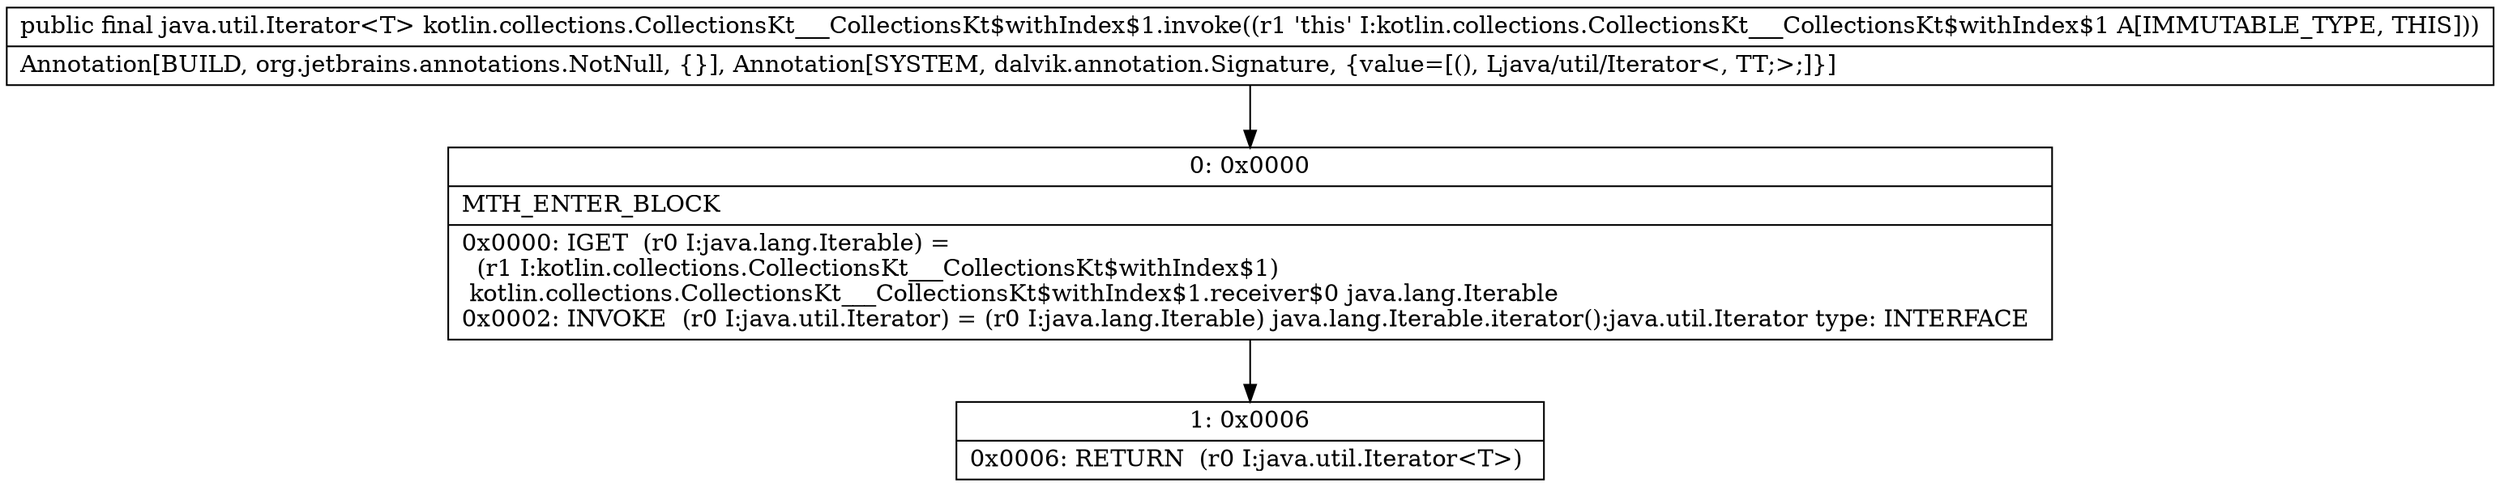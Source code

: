 digraph "CFG forkotlin.collections.CollectionsKt___CollectionsKt$withIndex$1.invoke()Ljava\/util\/Iterator;" {
Node_0 [shape=record,label="{0\:\ 0x0000|MTH_ENTER_BLOCK\l|0x0000: IGET  (r0 I:java.lang.Iterable) = \l  (r1 I:kotlin.collections.CollectionsKt___CollectionsKt$withIndex$1)\l kotlin.collections.CollectionsKt___CollectionsKt$withIndex$1.receiver$0 java.lang.Iterable \l0x0002: INVOKE  (r0 I:java.util.Iterator) = (r0 I:java.lang.Iterable) java.lang.Iterable.iterator():java.util.Iterator type: INTERFACE \l}"];
Node_1 [shape=record,label="{1\:\ 0x0006|0x0006: RETURN  (r0 I:java.util.Iterator\<T\>) \l}"];
MethodNode[shape=record,label="{public final java.util.Iterator\<T\> kotlin.collections.CollectionsKt___CollectionsKt$withIndex$1.invoke((r1 'this' I:kotlin.collections.CollectionsKt___CollectionsKt$withIndex$1 A[IMMUTABLE_TYPE, THIS]))  | Annotation[BUILD, org.jetbrains.annotations.NotNull, \{\}], Annotation[SYSTEM, dalvik.annotation.Signature, \{value=[(), Ljava\/util\/Iterator\<, TT;\>;]\}]\l}"];
MethodNode -> Node_0;
Node_0 -> Node_1;
}

